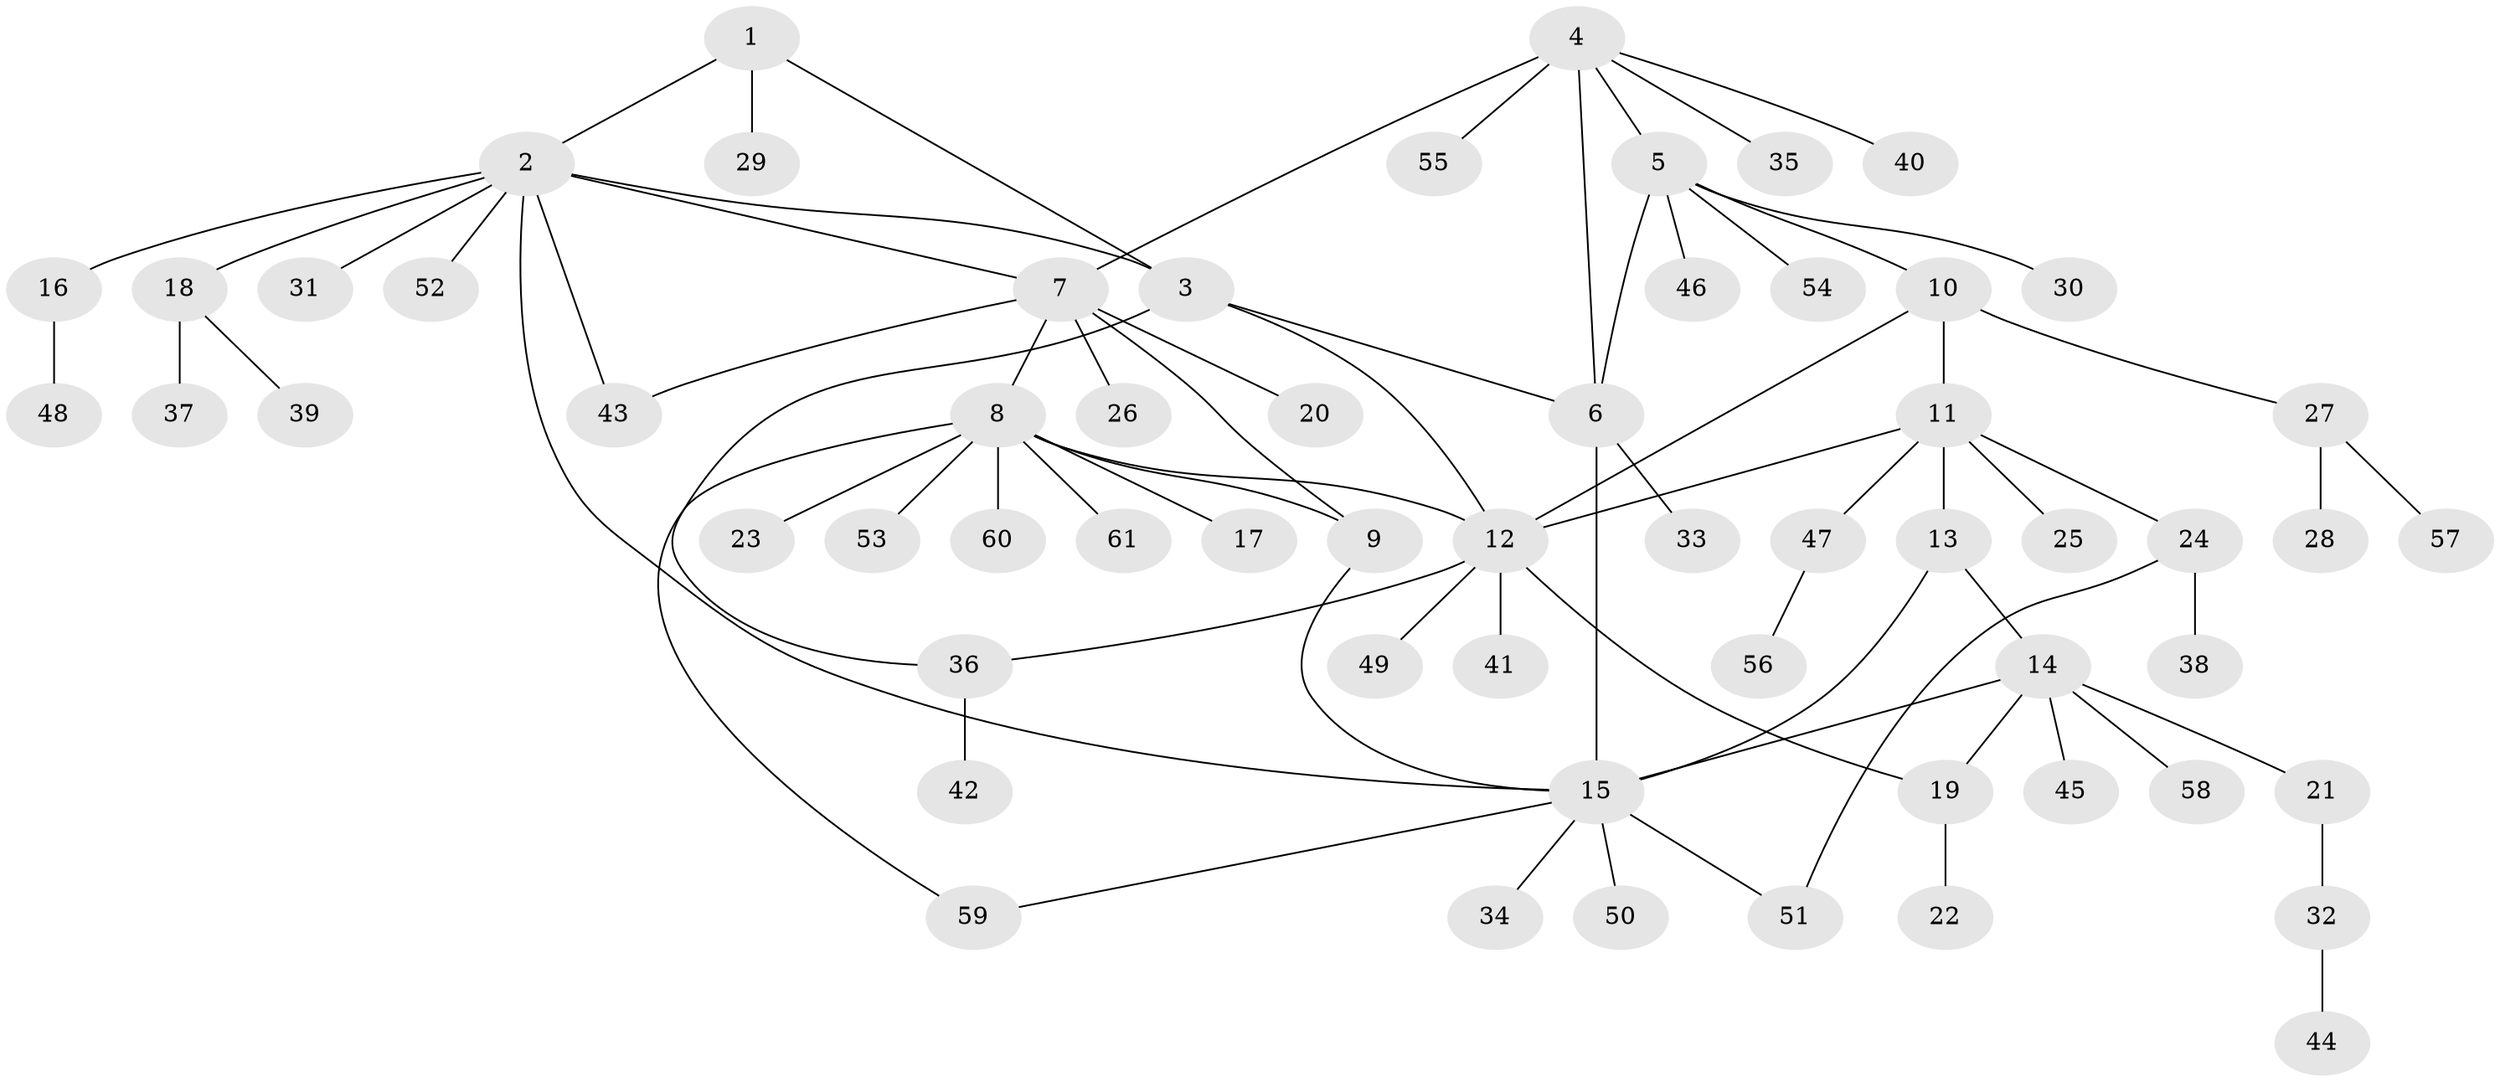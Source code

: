 // Generated by graph-tools (version 1.1) at 2025/56/03/09/25 04:56:08]
// undirected, 61 vertices, 76 edges
graph export_dot {
graph [start="1"]
  node [color=gray90,style=filled];
  1;
  2;
  3;
  4;
  5;
  6;
  7;
  8;
  9;
  10;
  11;
  12;
  13;
  14;
  15;
  16;
  17;
  18;
  19;
  20;
  21;
  22;
  23;
  24;
  25;
  26;
  27;
  28;
  29;
  30;
  31;
  32;
  33;
  34;
  35;
  36;
  37;
  38;
  39;
  40;
  41;
  42;
  43;
  44;
  45;
  46;
  47;
  48;
  49;
  50;
  51;
  52;
  53;
  54;
  55;
  56;
  57;
  58;
  59;
  60;
  61;
  1 -- 2;
  1 -- 3;
  1 -- 29;
  2 -- 3;
  2 -- 7;
  2 -- 15;
  2 -- 16;
  2 -- 18;
  2 -- 31;
  2 -- 43;
  2 -- 52;
  3 -- 6;
  3 -- 12;
  3 -- 36;
  4 -- 5;
  4 -- 6;
  4 -- 7;
  4 -- 35;
  4 -- 40;
  4 -- 55;
  5 -- 6;
  5 -- 10;
  5 -- 30;
  5 -- 46;
  5 -- 54;
  6 -- 15;
  6 -- 33;
  7 -- 8;
  7 -- 9;
  7 -- 20;
  7 -- 26;
  7 -- 43;
  8 -- 9;
  8 -- 12;
  8 -- 17;
  8 -- 23;
  8 -- 53;
  8 -- 59;
  8 -- 60;
  8 -- 61;
  9 -- 15;
  10 -- 11;
  10 -- 12;
  10 -- 27;
  11 -- 12;
  11 -- 13;
  11 -- 24;
  11 -- 25;
  11 -- 47;
  12 -- 19;
  12 -- 36;
  12 -- 41;
  12 -- 49;
  13 -- 14;
  13 -- 15;
  14 -- 15;
  14 -- 19;
  14 -- 21;
  14 -- 45;
  14 -- 58;
  15 -- 34;
  15 -- 50;
  15 -- 51;
  15 -- 59;
  16 -- 48;
  18 -- 37;
  18 -- 39;
  19 -- 22;
  21 -- 32;
  24 -- 38;
  24 -- 51;
  27 -- 28;
  27 -- 57;
  32 -- 44;
  36 -- 42;
  47 -- 56;
}
